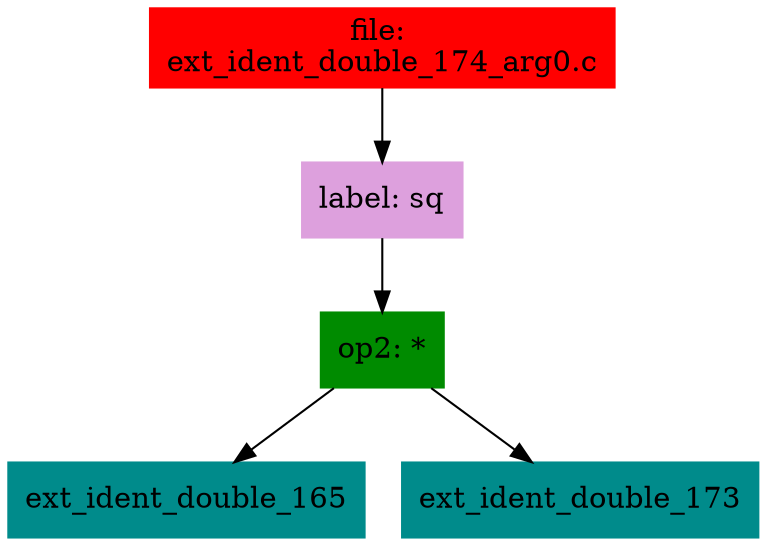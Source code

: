 digraph G {
node [shape=box]

0 [label="file: 
ext_ident_double_174_arg0.c",color=red, style=filled]
1 [label="label: sq",color=plum, style=filled]
0 -> 1
2 [label="op2: *",color=green4, style=filled]
1 -> 2
3 [label="ext_ident_double_165",color=cyan4, style=filled]
2 -> 3
293 [label="ext_ident_double_173",color=cyan4, style=filled]
2 -> 293


}

